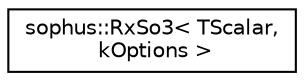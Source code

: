 digraph "Graphical Class Hierarchy"
{
 // LATEX_PDF_SIZE
  edge [fontname="Helvetica",fontsize="10",labelfontname="Helvetica",labelfontsize="10"];
  node [fontname="Helvetica",fontsize="10",shape=record];
  rankdir="LR";
  Node0 [label="sophus::RxSo3\< TScalar,\l kOptions \>",height=0.2,width=0.4,color="black", fillcolor="white", style="filled",URL="$classsophus_1_1_rx_so3.html",tooltip="RxSo3 using storage; derived from RxSo3Base."];
}
